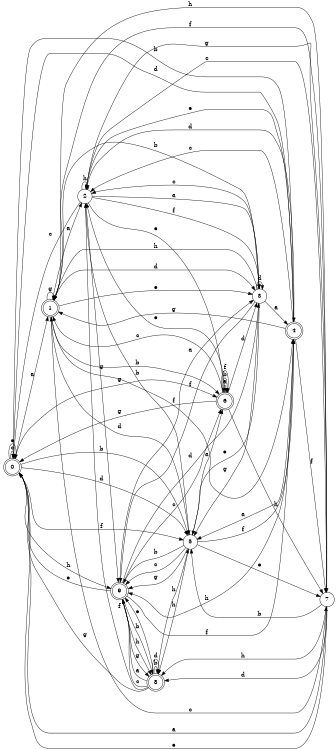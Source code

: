 digraph n8_2 {
__start0 [label="" shape="none"];

rankdir=LR;
size="8,5";

s0 [style="rounded,filled", color="black", fillcolor="white" shape="doublecircle", label="0"];
s1 [style="rounded,filled", color="black", fillcolor="white" shape="doublecircle", label="1"];
s2 [style="filled", color="black", fillcolor="white" shape="circle", label="2"];
s3 [style="filled", color="black", fillcolor="white" shape="circle", label="3"];
s4 [style="rounded,filled", color="black", fillcolor="white" shape="doublecircle", label="4"];
s5 [style="filled", color="black", fillcolor="white" shape="circle", label="5"];
s6 [style="rounded,filled", color="black", fillcolor="white" shape="doublecircle", label="6"];
s7 [style="filled", color="black", fillcolor="white" shape="circle", label="7"];
s8 [style="rounded,filled", color="black", fillcolor="white" shape="doublecircle", label="8"];
s9 [style="rounded,filled", color="black", fillcolor="white" shape="doublecircle", label="9"];
s0 -> s1 [label="a"];
s0 -> s5 [label="b"];
s0 -> s0 [label="c"];
s0 -> s5 [label="d"];
s0 -> s0 [label="e"];
s0 -> s5 [label="f"];
s0 -> s6 [label="g"];
s0 -> s9 [label="h"];
s1 -> s2 [label="a"];
s1 -> s6 [label="b"];
s1 -> s7 [label="c"];
s1 -> s3 [label="d"];
s1 -> s3 [label="e"];
s1 -> s4 [label="f"];
s1 -> s1 [label="g"];
s1 -> s7 [label="h"];
s2 -> s3 [label="a"];
s2 -> s5 [label="b"];
s2 -> s0 [label="c"];
s2 -> s4 [label="d"];
s2 -> s6 [label="e"];
s2 -> s3 [label="f"];
s2 -> s9 [label="g"];
s2 -> s2 [label="h"];
s3 -> s4 [label="a"];
s3 -> s1 [label="b"];
s3 -> s2 [label="c"];
s3 -> s3 [label="d"];
s3 -> s5 [label="e"];
s3 -> s9 [label="f"];
s3 -> s5 [label="g"];
s3 -> s1 [label="h"];
s4 -> s5 [label="a"];
s4 -> s0 [label="b"];
s4 -> s2 [label="c"];
s4 -> s0 [label="d"];
s4 -> s2 [label="e"];
s4 -> s7 [label="f"];
s4 -> s1 [label="g"];
s4 -> s9 [label="h"];
s5 -> s6 [label="a"];
s5 -> s9 [label="b"];
s5 -> s9 [label="c"];
s5 -> s1 [label="d"];
s5 -> s7 [label="e"];
s5 -> s4 [label="f"];
s5 -> s9 [label="g"];
s5 -> s8 [label="h"];
s6 -> s6 [label="a"];
s6 -> s6 [label="b"];
s6 -> s1 [label="c"];
s6 -> s3 [label="d"];
s6 -> s2 [label="e"];
s6 -> s6 [label="f"];
s6 -> s0 [label="g"];
s6 -> s7 [label="h"];
s7 -> s0 [label="a"];
s7 -> s5 [label="b"];
s7 -> s2 [label="c"];
s7 -> s8 [label="d"];
s7 -> s0 [label="e"];
s7 -> s1 [label="f"];
s7 -> s2 [label="g"];
s7 -> s8 [label="h"];
s8 -> s9 [label="a"];
s8 -> s8 [label="b"];
s8 -> s9 [label="c"];
s8 -> s8 [label="d"];
s8 -> s9 [label="e"];
s8 -> s2 [label="f"];
s8 -> s0 [label="g"];
s8 -> s5 [label="h"];
s9 -> s3 [label="a"];
s9 -> s8 [label="b"];
s9 -> s6 [label="c"];
s9 -> s3 [label="d"];
s9 -> s0 [label="e"];
s9 -> s4 [label="f"];
s9 -> s8 [label="g"];
s9 -> s8 [label="h"];

}